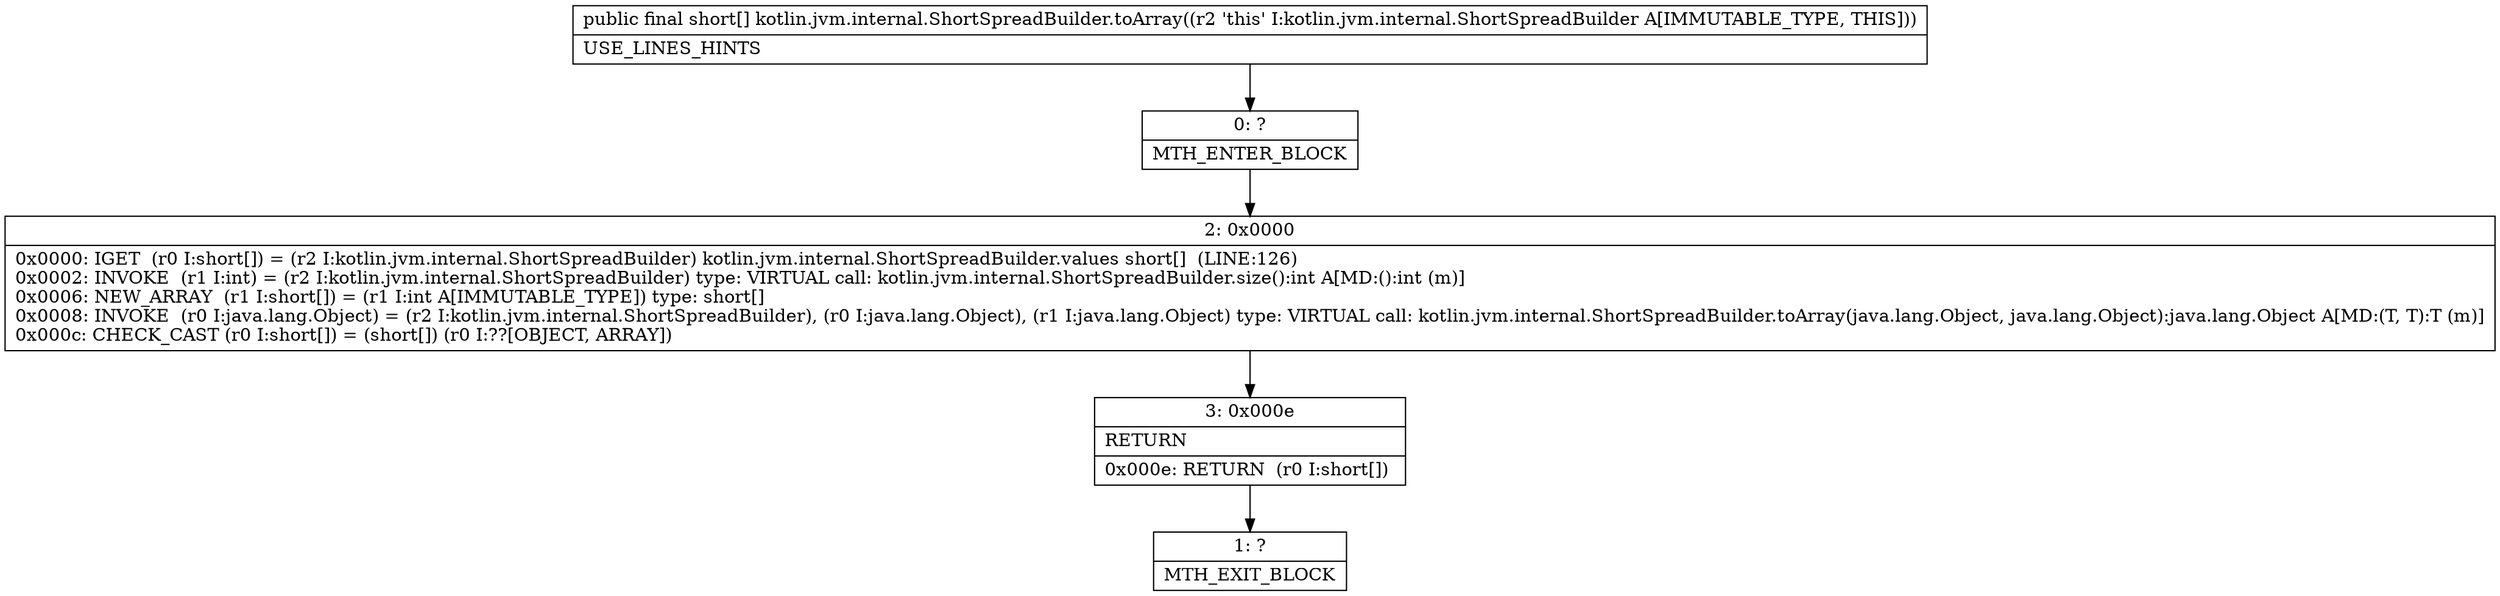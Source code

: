 digraph "CFG forkotlin.jvm.internal.ShortSpreadBuilder.toArray()[S" {
Node_0 [shape=record,label="{0\:\ ?|MTH_ENTER_BLOCK\l}"];
Node_2 [shape=record,label="{2\:\ 0x0000|0x0000: IGET  (r0 I:short[]) = (r2 I:kotlin.jvm.internal.ShortSpreadBuilder) kotlin.jvm.internal.ShortSpreadBuilder.values short[]  (LINE:126)\l0x0002: INVOKE  (r1 I:int) = (r2 I:kotlin.jvm.internal.ShortSpreadBuilder) type: VIRTUAL call: kotlin.jvm.internal.ShortSpreadBuilder.size():int A[MD:():int (m)]\l0x0006: NEW_ARRAY  (r1 I:short[]) = (r1 I:int A[IMMUTABLE_TYPE]) type: short[] \l0x0008: INVOKE  (r0 I:java.lang.Object) = (r2 I:kotlin.jvm.internal.ShortSpreadBuilder), (r0 I:java.lang.Object), (r1 I:java.lang.Object) type: VIRTUAL call: kotlin.jvm.internal.ShortSpreadBuilder.toArray(java.lang.Object, java.lang.Object):java.lang.Object A[MD:(T, T):T (m)]\l0x000c: CHECK_CAST (r0 I:short[]) = (short[]) (r0 I:??[OBJECT, ARRAY]) \l}"];
Node_3 [shape=record,label="{3\:\ 0x000e|RETURN\l|0x000e: RETURN  (r0 I:short[]) \l}"];
Node_1 [shape=record,label="{1\:\ ?|MTH_EXIT_BLOCK\l}"];
MethodNode[shape=record,label="{public final short[] kotlin.jvm.internal.ShortSpreadBuilder.toArray((r2 'this' I:kotlin.jvm.internal.ShortSpreadBuilder A[IMMUTABLE_TYPE, THIS]))  | USE_LINES_HINTS\l}"];
MethodNode -> Node_0;Node_0 -> Node_2;
Node_2 -> Node_3;
Node_3 -> Node_1;
}

